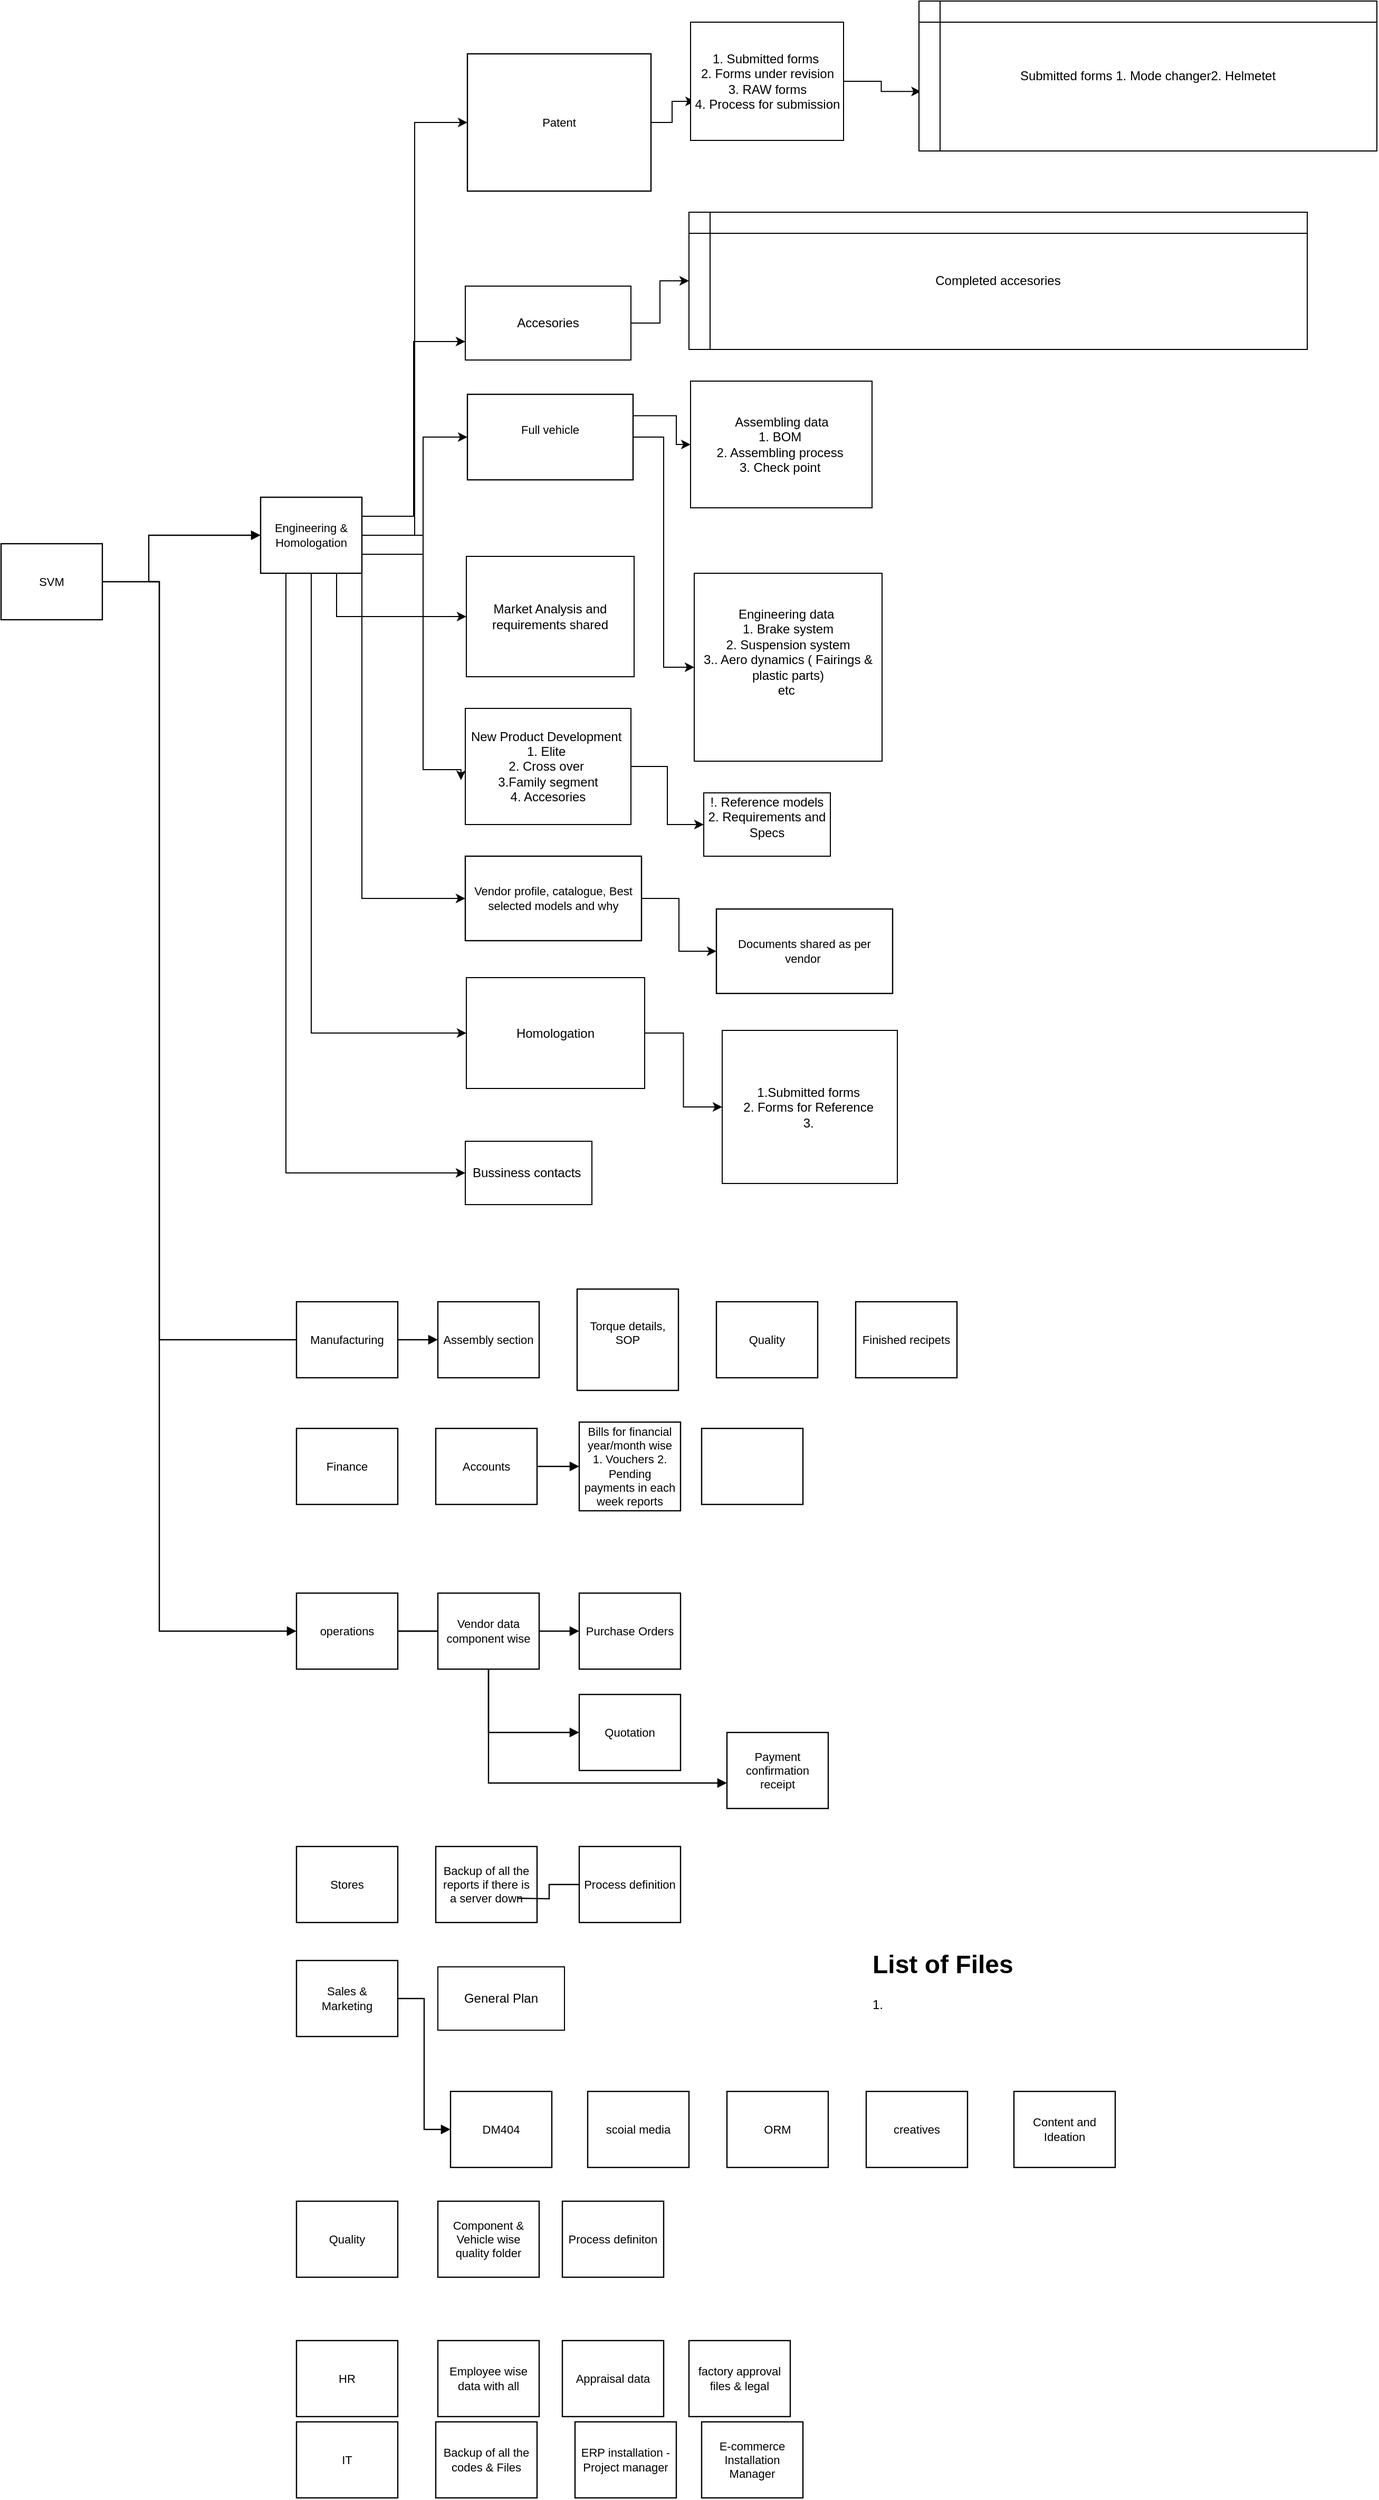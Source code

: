 <mxfile version="12.9.4" type="github">
  <diagram id="vx01uoFtrj__LdfE2VaE" name="File tree arrangement ">
    <mxGraphModel dx="1303" dy="1816" grid="1" gridSize="10" guides="1" tooltips="1" connect="1" arrows="1" fold="1" page="1" pageScale="1" pageWidth="827" pageHeight="1169" math="0" shadow="0">
      <root>
        <mxCell id="0" />
        <mxCell id="1" parent="0" />
        <mxCell id="1bapABZ5rgCXsiwJLi8P-3" value="SVM&lt;br&gt;" style="html=1;whiteSpace=wrap;;fontSize=11;fontColor=#000000;spacing=5;strokeOpacity=100;strokeWidth=1.2;" vertex="1" parent="1">
          <mxGeometry x="20" y="144" width="96" height="72" as="geometry" />
        </mxCell>
        <mxCell id="1bapABZ5rgCXsiwJLi8P-70" style="edgeStyle=orthogonalEdgeStyle;rounded=0;orthogonalLoop=1;jettySize=auto;html=1;exitX=1;exitY=0.5;exitDx=0;exitDy=0;entryX=0;entryY=0.5;entryDx=0;entryDy=0;" edge="1" parent="1" source="1bapABZ5rgCXsiwJLi8P-4" target="1bapABZ5rgCXsiwJLi8P-40">
          <mxGeometry relative="1" as="geometry" />
        </mxCell>
        <mxCell id="1bapABZ5rgCXsiwJLi8P-72" style="edgeStyle=orthogonalEdgeStyle;rounded=0;orthogonalLoop=1;jettySize=auto;html=1;exitX=1;exitY=0.25;exitDx=0;exitDy=0;entryX=0;entryY=0.75;entryDx=0;entryDy=0;" edge="1" parent="1" source="1bapABZ5rgCXsiwJLi8P-4" target="1bapABZ5rgCXsiwJLi8P-65">
          <mxGeometry relative="1" as="geometry" />
        </mxCell>
        <mxCell id="1bapABZ5rgCXsiwJLi8P-73" style="edgeStyle=orthogonalEdgeStyle;rounded=0;orthogonalLoop=1;jettySize=auto;html=1;exitX=1;exitY=0.75;exitDx=0;exitDy=0;entryX=0;entryY=0.5;entryDx=0;entryDy=0;" edge="1" parent="1" source="1bapABZ5rgCXsiwJLi8P-4" target="1bapABZ5rgCXsiwJLi8P-25">
          <mxGeometry relative="1" as="geometry">
            <mxPoint x="440" y="60" as="targetPoint" />
            <Array as="points">
              <mxPoint x="420" y="154" />
              <mxPoint x="420" y="43" />
            </Array>
          </mxGeometry>
        </mxCell>
        <mxCell id="1bapABZ5rgCXsiwJLi8P-74" style="edgeStyle=orthogonalEdgeStyle;rounded=0;orthogonalLoop=1;jettySize=auto;html=1;entryX=-0.026;entryY=0.617;entryDx=0;entryDy=0;entryPerimeter=0;" edge="1" parent="1" source="1bapABZ5rgCXsiwJLi8P-4" target="1bapABZ5rgCXsiwJLi8P-68">
          <mxGeometry relative="1" as="geometry">
            <Array as="points">
              <mxPoint x="420" y="136" />
              <mxPoint x="420" y="358" />
            </Array>
          </mxGeometry>
        </mxCell>
        <mxCell id="1bapABZ5rgCXsiwJLi8P-86" style="edgeStyle=orthogonalEdgeStyle;rounded=0;orthogonalLoop=1;jettySize=auto;html=1;exitX=1;exitY=1;exitDx=0;exitDy=0;entryX=0;entryY=0.5;entryDx=0;entryDy=0;" edge="1" parent="1" source="1bapABZ5rgCXsiwJLi8P-4" target="1bapABZ5rgCXsiwJLi8P-28">
          <mxGeometry relative="1" as="geometry" />
        </mxCell>
        <mxCell id="1bapABZ5rgCXsiwJLi8P-94" style="edgeStyle=orthogonalEdgeStyle;rounded=0;orthogonalLoop=1;jettySize=auto;html=1;exitX=0.5;exitY=1;exitDx=0;exitDy=0;entryX=0;entryY=0.5;entryDx=0;entryDy=0;" edge="1" parent="1" source="1bapABZ5rgCXsiwJLi8P-4" target="1bapABZ5rgCXsiwJLi8P-92">
          <mxGeometry relative="1" as="geometry" />
        </mxCell>
        <mxCell id="1bapABZ5rgCXsiwJLi8P-101" style="edgeStyle=orthogonalEdgeStyle;rounded=0;orthogonalLoop=1;jettySize=auto;html=1;exitX=0.75;exitY=1;exitDx=0;exitDy=0;entryX=0;entryY=0.5;entryDx=0;entryDy=0;" edge="1" parent="1" source="1bapABZ5rgCXsiwJLi8P-4" target="1bapABZ5rgCXsiwJLi8P-100">
          <mxGeometry relative="1" as="geometry" />
        </mxCell>
        <mxCell id="1bapABZ5rgCXsiwJLi8P-104" style="edgeStyle=orthogonalEdgeStyle;rounded=0;orthogonalLoop=1;jettySize=auto;html=1;exitX=0.25;exitY=1;exitDx=0;exitDy=0;entryX=0;entryY=0.5;entryDx=0;entryDy=0;" edge="1" parent="1" source="1bapABZ5rgCXsiwJLi8P-4" target="1bapABZ5rgCXsiwJLi8P-103">
          <mxGeometry relative="1" as="geometry" />
        </mxCell>
        <mxCell id="1bapABZ5rgCXsiwJLi8P-4" value="Engineering &amp; Homologation" style="html=1;whiteSpace=wrap;;fontSize=11;fontColor=#000000;spacing=5;strokeOpacity=100;strokeWidth=1.2;" vertex="1" parent="1">
          <mxGeometry x="266" y="100" width="96" height="72" as="geometry" />
        </mxCell>
        <mxCell id="1bapABZ5rgCXsiwJLi8P-5" value="Assembly section" style="html=1;whiteSpace=wrap;;fontSize=11;fontColor=#000000;spacing=5;strokeOpacity=100;strokeWidth=1.2;" vertex="1" parent="1">
          <mxGeometry x="434" y="862" width="96" height="72" as="geometry" />
        </mxCell>
        <mxCell id="1bapABZ5rgCXsiwJLi8P-6" value="Accounts" style="html=1;whiteSpace=wrap;;fontSize=11;fontColor=#000000;spacing=5;strokeOpacity=100;strokeWidth=1.2;" vertex="1" parent="1">
          <mxGeometry x="432" y="982" width="96" height="72" as="geometry" />
        </mxCell>
        <mxCell id="1bapABZ5rgCXsiwJLi8P-7" value="operations" style="html=1;whiteSpace=wrap;;fontSize=11;fontColor=#000000;spacing=5;strokeOpacity=100;strokeWidth=1.2;" vertex="1" parent="1">
          <mxGeometry x="300" y="1138" width="96" height="72" as="geometry" />
        </mxCell>
        <mxCell id="1bapABZ5rgCXsiwJLi8P-8" value="Purchase Orders" style="html=1;whiteSpace=wrap;;fontSize=11;fontColor=#000000;spacing=5;strokeOpacity=100;strokeWidth=1.2;" vertex="1" parent="1">
          <mxGeometry x="568" y="1138" width="96" height="72" as="geometry" />
        </mxCell>
        <mxCell id="1bapABZ5rgCXsiwJLi8P-9" value="" style="html=1;jettySize=18;fontSize=11;strokeOpacity=100;strokeWidth=1.2;rounded=1;arcSize=0;edgeStyle=orthogonalEdgeStyle;startArrow=none;endArrow=block;endFill=1;exitX=1.006;exitY=0.5;exitPerimeter=1;entryX=-0.006;entryY=0.5;entryPerimeter=1;" edge="1" parent="1" source="1bapABZ5rgCXsiwJLi8P-3" target="1bapABZ5rgCXsiwJLi8P-4">
          <mxGeometry width="100" height="100" relative="1" as="geometry">
            <Array as="points">
              <mxPoint x="160" y="180" />
              <mxPoint x="160" y="136" />
            </Array>
          </mxGeometry>
        </mxCell>
        <mxCell id="1bapABZ5rgCXsiwJLi8P-10" value="" style="html=1;jettySize=18;fontSize=11;strokeOpacity=100;strokeWidth=1.2;rounded=1;arcSize=0;edgeStyle=elbowEdgeStyle;startArrow=none;endArrow=block;endFill=1;entryX=-0.006;entryY=0.5;entryPerimeter=1;" edge="1" parent="1" target="1bapABZ5rgCXsiwJLi8P-5">
          <mxGeometry width="100" height="100" relative="1" as="geometry">
            <mxPoint x="160" y="180" as="sourcePoint" />
            <Array as="points">
              <mxPoint x="170" y="570" />
            </Array>
          </mxGeometry>
        </mxCell>
        <mxCell id="1bapABZ5rgCXsiwJLi8P-12" value="" style="html=1;jettySize=18;fontSize=11;strokeOpacity=100;strokeWidth=1.2;rounded=1;arcSize=0;edgeStyle=elbowEdgeStyle;startArrow=none;endArrow=block;endFill=1;entryX=-0.006;entryY=0.5;entryPerimeter=1;" edge="1" parent="1" target="1bapABZ5rgCXsiwJLi8P-7">
          <mxGeometry width="100" height="100" relative="1" as="geometry">
            <mxPoint x="160" y="180" as="sourcePoint" />
            <Array as="points">
              <mxPoint x="170" y="210" />
            </Array>
          </mxGeometry>
        </mxCell>
        <mxCell id="1bapABZ5rgCXsiwJLi8P-13" value="Quotation" style="html=1;whiteSpace=wrap;;fontSize=11;fontColor=#000000;spacing=5;strokeOpacity=100;strokeWidth=1.2;" vertex="1" parent="1">
          <mxGeometry x="568" y="1234" width="96" height="72" as="geometry" />
        </mxCell>
        <mxCell id="1bapABZ5rgCXsiwJLi8P-14" value="Payment confirmation receipt" style="html=1;whiteSpace=wrap;;fontSize=11;fontColor=#000000;spacing=5;strokeOpacity=100;strokeWidth=1.2;" vertex="1" parent="1">
          <mxGeometry x="708" y="1270" width="96" height="72" as="geometry" />
        </mxCell>
        <mxCell id="1bapABZ5rgCXsiwJLi8P-15" value="Bills for financial year/month wise 1. Vouchers 2. Pending payments in each week reports" style="html=1;whiteSpace=wrap;;fontSize=11;fontColor=#000000;spacing=5;strokeOpacity=100;strokeWidth=1.2;" vertex="1" parent="1">
          <mxGeometry x="568" y="976" width="96" height="84" as="geometry" />
        </mxCell>
        <mxCell id="1bapABZ5rgCXsiwJLi8P-16" value="" style="html=1;jettySize=18;fontSize=11;strokeOpacity=100;strokeWidth=1.2;rounded=1;arcSize=0;edgeStyle=orthogonalEdgeStyle;startArrow=none;endArrow=block;endFill=1;exitX=1.006;exitY=0.5;exitPerimeter=1;entryX=-0.006;entryY=0.5;entryPerimeter=1;" edge="1" parent="1" source="1bapABZ5rgCXsiwJLi8P-6" target="1bapABZ5rgCXsiwJLi8P-15">
          <mxGeometry width="100" height="100" relative="1" as="geometry" />
        </mxCell>
        <mxCell id="1bapABZ5rgCXsiwJLi8P-17" value="" style="html=1;jettySize=18;fontSize=11;strokeOpacity=100;strokeWidth=1.2;rounded=1;arcSize=0;edgeStyle=orthogonalEdgeStyle;startArrow=none;endArrow=block;endFill=1;exitX=1.006;exitY=0.5;exitPerimeter=1;entryX=-0.006;entryY=0.5;entryPerimeter=1;" edge="1" parent="1" source="1bapABZ5rgCXsiwJLi8P-7" target="1bapABZ5rgCXsiwJLi8P-8">
          <mxGeometry width="100" height="100" relative="1" as="geometry" />
        </mxCell>
        <mxCell id="1bapABZ5rgCXsiwJLi8P-18" value="" style="html=1;jettySize=18;fontSize=11;strokeOpacity=100;strokeWidth=1.2;rounded=1;arcSize=0;edgeStyle=orthogonalEdgeStyle;startArrow=none;endArrow=block;endFill=1;exitX=1.006;exitY=0.5;exitPerimeter=1;entryX=-0.006;entryY=0.5;entryPerimeter=1;" edge="1" parent="1" source="1bapABZ5rgCXsiwJLi8P-7" target="1bapABZ5rgCXsiwJLi8P-13">
          <mxGeometry width="100" height="100" relative="1" as="geometry" />
        </mxCell>
        <mxCell id="1bapABZ5rgCXsiwJLi8P-19" value="" style="html=1;jettySize=18;fontSize=11;strokeOpacity=100;strokeWidth=1.2;rounded=1;arcSize=0;edgeStyle=orthogonalEdgeStyle;startArrow=none;endArrow=block;endFill=1;exitX=0.5;exitY=1.008;exitPerimeter=1;entryX=-0.006;entryY=0.667;entryPerimeter=1;" edge="1" parent="1" source="1bapABZ5rgCXsiwJLi8P-20" target="1bapABZ5rgCXsiwJLi8P-14">
          <mxGeometry width="100" height="100" relative="1" as="geometry" />
        </mxCell>
        <mxCell id="1bapABZ5rgCXsiwJLi8P-20" value="Vendor data component wise" style="html=1;whiteSpace=wrap;;fontSize=11;fontColor=#000000;spacing=5;strokeOpacity=100;strokeWidth=1.2;" vertex="1" parent="1">
          <mxGeometry x="434" y="1138" width="96" height="72" as="geometry" />
        </mxCell>
        <mxCell id="1bapABZ5rgCXsiwJLi8P-21" value="Torque details,&#xa;SOP &#xa;" style="html=1;whiteSpace=wrap;;fontSize=11;fontColor=#000000;spacing=5;strokeOpacity=100;strokeWidth=1.2;" vertex="1" parent="1">
          <mxGeometry x="566" y="850" width="96" height="96" as="geometry" />
        </mxCell>
        <mxCell id="1bapABZ5rgCXsiwJLi8P-22" value="Quality" style="html=1;whiteSpace=wrap;;fontSize=11;fontColor=#000000;spacing=5;strokeOpacity=100;strokeWidth=1.2;" vertex="1" parent="1">
          <mxGeometry x="698" y="862" width="96" height="72" as="geometry" />
        </mxCell>
        <mxCell id="1bapABZ5rgCXsiwJLi8P-24" value="Finished recipets " style="html=1;whiteSpace=wrap;;fontSize=11;fontColor=#000000;spacing=5;strokeOpacity=100;strokeWidth=1.2;" vertex="1" parent="1">
          <mxGeometry x="830" y="862" width="96" height="72" as="geometry" />
        </mxCell>
        <mxCell id="1bapABZ5rgCXsiwJLi8P-91" style="edgeStyle=orthogonalEdgeStyle;rounded=0;orthogonalLoop=1;jettySize=auto;html=1;exitX=1;exitY=0.5;exitDx=0;exitDy=0;entryX=0;entryY=0.5;entryDx=0;entryDy=0;" edge="1" parent="1" source="1bapABZ5rgCXsiwJLi8P-25" target="1bapABZ5rgCXsiwJLi8P-90">
          <mxGeometry relative="1" as="geometry" />
        </mxCell>
        <mxCell id="1bapABZ5rgCXsiwJLi8P-98" style="edgeStyle=orthogonalEdgeStyle;rounded=0;orthogonalLoop=1;jettySize=auto;html=1;exitX=1;exitY=0.25;exitDx=0;exitDy=0;" edge="1" parent="1" source="1bapABZ5rgCXsiwJLi8P-25" target="1bapABZ5rgCXsiwJLi8P-87">
          <mxGeometry relative="1" as="geometry">
            <Array as="points">
              <mxPoint x="660" y="23" />
              <mxPoint x="660" y="50" />
            </Array>
          </mxGeometry>
        </mxCell>
        <mxCell id="1bapABZ5rgCXsiwJLi8P-25" value="Full vehicle&lt;br&gt;&lt;br&gt;" style="html=1;whiteSpace=wrap;;fontSize=11;fontColor=#000000;spacing=5;strokeOpacity=100;strokeWidth=1.2;" vertex="1" parent="1">
          <mxGeometry x="462" y="2.5" width="157" height="81" as="geometry" />
        </mxCell>
        <mxCell id="1bapABZ5rgCXsiwJLi8P-96" value="" style="edgeStyle=orthogonalEdgeStyle;rounded=0;orthogonalLoop=1;jettySize=auto;html=1;" edge="1" parent="1" source="1bapABZ5rgCXsiwJLi8P-28" target="1bapABZ5rgCXsiwJLi8P-95">
          <mxGeometry relative="1" as="geometry" />
        </mxCell>
        <mxCell id="1bapABZ5rgCXsiwJLi8P-28" value="Vendor profile, catalogue, Best selected models and why" style="html=1;whiteSpace=wrap;;fontSize=11;fontColor=#000000;spacing=5;strokeOpacity=100;strokeWidth=1.2;" vertex="1" parent="1">
          <mxGeometry x="460" y="440" width="167" height="80" as="geometry" />
        </mxCell>
        <mxCell id="1bapABZ5rgCXsiwJLi8P-95" value="Documents shared as per vendor&amp;nbsp;&lt;br&gt;" style="html=1;whiteSpace=wrap;;fontSize=11;fontColor=#000000;spacing=5;strokeOpacity=100;strokeWidth=1.2;" vertex="1" parent="1">
          <mxGeometry x="698" y="490" width="167" height="80" as="geometry" />
        </mxCell>
        <mxCell id="1bapABZ5rgCXsiwJLi8P-34" value="Manufacturing " style="html=1;whiteSpace=wrap;;fontSize=11;fontColor=#000000;spacing=5;strokeOpacity=100;strokeWidth=1.2;" vertex="1" parent="1">
          <mxGeometry x="300" y="862" width="96" height="72" as="geometry" />
        </mxCell>
        <mxCell id="1bapABZ5rgCXsiwJLi8P-35" value="Sales &amp; Marketing  " style="html=1;whiteSpace=wrap;;fontSize=11;fontColor=#000000;spacing=5;strokeOpacity=100;strokeWidth=1.2;" vertex="1" parent="1">
          <mxGeometry x="300" y="1486" width="96" height="72" as="geometry" />
        </mxCell>
        <mxCell id="1bapABZ5rgCXsiwJLi8P-36" value="DM404" style="html=1;whiteSpace=wrap;;fontSize=11;fontColor=#000000;spacing=5;strokeOpacity=100;strokeWidth=1.2;" vertex="1" parent="1">
          <mxGeometry x="446" y="1610" width="96" height="72" as="geometry" />
        </mxCell>
        <mxCell id="1bapABZ5rgCXsiwJLi8P-37" value="scoial media" style="html=1;whiteSpace=wrap;;fontSize=11;fontColor=#000000;spacing=5;strokeOpacity=100;strokeWidth=1.2;" vertex="1" parent="1">
          <mxGeometry x="576" y="1610" width="96" height="72" as="geometry" />
        </mxCell>
        <mxCell id="1bapABZ5rgCXsiwJLi8P-38" value="ORM" style="html=1;whiteSpace=wrap;;fontSize=11;fontColor=#000000;spacing=5;strokeOpacity=100;strokeWidth=1.2;" vertex="1" parent="1">
          <mxGeometry x="708" y="1610" width="96" height="72" as="geometry" />
        </mxCell>
        <mxCell id="1bapABZ5rgCXsiwJLi8P-39" value="creatives" style="html=1;whiteSpace=wrap;;fontSize=11;fontColor=#000000;spacing=5;strokeOpacity=100;strokeWidth=1.2;" vertex="1" parent="1">
          <mxGeometry x="840" y="1610" width="96" height="72" as="geometry" />
        </mxCell>
        <mxCell id="1bapABZ5rgCXsiwJLi8P-76" style="edgeStyle=orthogonalEdgeStyle;rounded=0;orthogonalLoop=1;jettySize=auto;html=1;exitX=1;exitY=0.5;exitDx=0;exitDy=0;entryX=0.028;entryY=0.67;entryDx=0;entryDy=0;entryPerimeter=0;" edge="1" parent="1" source="1bapABZ5rgCXsiwJLi8P-40" target="1bapABZ5rgCXsiwJLi8P-75">
          <mxGeometry relative="1" as="geometry" />
        </mxCell>
        <mxCell id="1bapABZ5rgCXsiwJLi8P-40" value="Patent " style="html=1;whiteSpace=wrap;;fontSize=11;fontColor=#000000;spacing=5;strokeOpacity=100;strokeWidth=1.2;" vertex="1" parent="1">
          <mxGeometry x="462" y="-320" width="174" height="130" as="geometry" />
        </mxCell>
        <mxCell id="1bapABZ5rgCXsiwJLi8P-44" value="Stores" style="html=1;whiteSpace=wrap;;fontSize=11;fontColor=#000000;spacing=5;strokeOpacity=100;strokeWidth=1.2;" vertex="1" parent="1">
          <mxGeometry x="300" y="1378" width="96" height="72" as="geometry" />
        </mxCell>
        <mxCell id="1bapABZ5rgCXsiwJLi8P-45" value="Backup  of all the reports if there is a server down" style="html=1;whiteSpace=wrap;;fontSize=11;fontColor=#000000;spacing=5;strokeOpacity=100;strokeWidth=1.2;" vertex="1" parent="1">
          <mxGeometry x="432" y="1378" width="96" height="72" as="geometry" />
        </mxCell>
        <mxCell id="1bapABZ5rgCXsiwJLi8P-46" value="" style="html=1;jettySize=18;fontSize=11;strokeOpacity=100;strokeWidth=1.2;rounded=1;arcSize=0;edgeStyle=orthogonalEdgeStyle;startArrow=none;endArrow=none;entryX=-0.006;entryY=0.5;entryPerimeter=1;" edge="1" parent="1" target="1bapABZ5rgCXsiwJLi8P-47">
          <mxGeometry width="100" height="100" relative="1" as="geometry">
            <mxPoint x="510" y="1427" as="sourcePoint" />
          </mxGeometry>
        </mxCell>
        <mxCell id="1bapABZ5rgCXsiwJLi8P-47" value="Process definition " style="html=1;whiteSpace=wrap;;fontSize=11;fontColor=#000000;spacing=5;strokeOpacity=100;strokeWidth=1.2;" vertex="1" parent="1">
          <mxGeometry x="568" y="1378" width="96" height="72" as="geometry" />
        </mxCell>
        <mxCell id="1bapABZ5rgCXsiwJLi8P-48" value="" style="html=1;jettySize=18;fontSize=11;strokeOpacity=100;strokeWidth=1.2;rounded=1;arcSize=0;edgeStyle=orthogonalEdgeStyle;startArrow=none;endArrow=block;endFill=1;exitX=1.006;exitY=0.5;exitPerimeter=1;entryX=-0.006;entryY=0.5;entryPerimeter=1;" edge="1" parent="1" source="1bapABZ5rgCXsiwJLi8P-35" target="1bapABZ5rgCXsiwJLi8P-36">
          <mxGeometry width="100" height="100" relative="1" as="geometry" />
        </mxCell>
        <mxCell id="1bapABZ5rgCXsiwJLi8P-49" value="Quality" style="html=1;whiteSpace=wrap;;fontSize=11;fontColor=#000000;spacing=5;strokeOpacity=100;strokeWidth=1.2;" vertex="1" parent="1">
          <mxGeometry x="300" y="1714" width="96" height="72" as="geometry" />
        </mxCell>
        <mxCell id="1bapABZ5rgCXsiwJLi8P-50" value="Process definiton" style="html=1;whiteSpace=wrap;;fontSize=11;fontColor=#000000;spacing=5;strokeOpacity=100;strokeWidth=1.2;" vertex="1" parent="1">
          <mxGeometry x="552" y="1714" width="96" height="72" as="geometry" />
        </mxCell>
        <mxCell id="1bapABZ5rgCXsiwJLi8P-51" value="Component &amp; Vehicle wise quality folder" style="html=1;whiteSpace=wrap;;fontSize=11;fontColor=#000000;spacing=5;strokeOpacity=100;strokeWidth=1.2;" vertex="1" parent="1">
          <mxGeometry x="434" y="1714" width="96" height="72" as="geometry" />
        </mxCell>
        <mxCell id="1bapABZ5rgCXsiwJLi8P-52" value="" style="html=1;whiteSpace=wrap;;fontSize=11;spacing=5;strokeOpacity=100;strokeWidth=1.2;" vertex="1" parent="1">
          <mxGeometry x="684" y="982" width="96" height="72" as="geometry" />
        </mxCell>
        <mxCell id="1bapABZ5rgCXsiwJLi8P-53" value="HR" style="html=1;whiteSpace=wrap;;fontSize=11;fontColor=#000000;spacing=5;strokeOpacity=100;strokeWidth=1.2;" vertex="1" parent="1">
          <mxGeometry x="300" y="1846" width="96" height="72" as="geometry" />
        </mxCell>
        <mxCell id="1bapABZ5rgCXsiwJLi8P-54" value="Employee wise data with all " style="html=1;whiteSpace=wrap;;fontSize=11;fontColor=#000000;spacing=5;strokeOpacity=100;strokeWidth=1.2;" vertex="1" parent="1">
          <mxGeometry x="434" y="1846" width="96" height="72" as="geometry" />
        </mxCell>
        <mxCell id="1bapABZ5rgCXsiwJLi8P-55" value="Appraisal data" style="html=1;whiteSpace=wrap;;fontSize=11;fontColor=#000000;spacing=5;strokeOpacity=100;strokeWidth=1.2;" vertex="1" parent="1">
          <mxGeometry x="552" y="1846" width="96" height="72" as="geometry" />
        </mxCell>
        <mxCell id="1bapABZ5rgCXsiwJLi8P-56" value="factory approval files &amp; legal" style="html=1;whiteSpace=wrap;;fontSize=11;fontColor=#000000;spacing=5;strokeOpacity=100;strokeWidth=1.2;" vertex="1" parent="1">
          <mxGeometry x="672" y="1846" width="96" height="72" as="geometry" />
        </mxCell>
        <mxCell id="1bapABZ5rgCXsiwJLi8P-57" value="IT " style="html=1;whiteSpace=wrap;;fontSize=11;fontColor=#000000;spacing=5;strokeOpacity=100;strokeWidth=1.2;" vertex="1" parent="1">
          <mxGeometry x="300" y="1923" width="96" height="72" as="geometry" />
        </mxCell>
        <mxCell id="1bapABZ5rgCXsiwJLi8P-58" value="Backup of all the codes &amp; Files" style="html=1;whiteSpace=wrap;;fontSize=11;fontColor=#000000;spacing=5;strokeOpacity=100;strokeWidth=1.2;" vertex="1" parent="1">
          <mxGeometry x="432" y="1923" width="96" height="72" as="geometry" />
        </mxCell>
        <mxCell id="1bapABZ5rgCXsiwJLi8P-59" value="ERP installation - Project manager" style="html=1;whiteSpace=wrap;;fontSize=11;fontColor=#000000;spacing=5;strokeOpacity=100;strokeWidth=1.2;" vertex="1" parent="1">
          <mxGeometry x="564" y="1923" width="96" height="72" as="geometry" />
        </mxCell>
        <mxCell id="1bapABZ5rgCXsiwJLi8P-60" value="E-commerce Installation Manager" style="html=1;whiteSpace=wrap;;fontSize=11;fontColor=#000000;spacing=5;strokeOpacity=100;strokeWidth=1.2;" vertex="1" parent="1">
          <mxGeometry x="684" y="1923" width="96" height="72" as="geometry" />
        </mxCell>
        <mxCell id="1bapABZ5rgCXsiwJLi8P-61" value="Finance" style="html=1;whiteSpace=wrap;;fontSize=11;fontColor=#000000;spacing=5;strokeOpacity=100;strokeWidth=1.2;" vertex="1" parent="1">
          <mxGeometry x="300" y="982" width="96" height="72" as="geometry" />
        </mxCell>
        <mxCell id="1bapABZ5rgCXsiwJLi8P-62" value="Content and Ideation" style="html=1;whiteSpace=wrap;;fontSize=11;fontColor=#000000;spacing=5;strokeOpacity=100;strokeWidth=1.2;" vertex="1" parent="1">
          <mxGeometry x="980" y="1610" width="96" height="72" as="geometry" />
        </mxCell>
        <mxCell id="1bapABZ5rgCXsiwJLi8P-63" value="General Plan" style="rounded=0;whiteSpace=wrap;html=1;" vertex="1" parent="1">
          <mxGeometry x="434" y="1492" width="120" height="60" as="geometry" />
        </mxCell>
        <mxCell id="1bapABZ5rgCXsiwJLi8P-64" value="&lt;h1&gt;List of Files&lt;/h1&gt;&lt;div&gt;1.&amp;nbsp;&lt;/div&gt;&lt;div&gt;&lt;br&gt;&lt;/div&gt;" style="text;html=1;strokeColor=none;fillColor=none;spacing=5;spacingTop=-20;whiteSpace=wrap;overflow=hidden;rounded=0;" vertex="1" parent="1">
          <mxGeometry x="841" y="1470" width="190" height="120" as="geometry" />
        </mxCell>
        <mxCell id="1bapABZ5rgCXsiwJLi8P-85" style="edgeStyle=orthogonalEdgeStyle;rounded=0;orthogonalLoop=1;jettySize=auto;html=1;exitX=1;exitY=0.5;exitDx=0;exitDy=0;entryX=0;entryY=0.5;entryDx=0;entryDy=0;" edge="1" parent="1" source="1bapABZ5rgCXsiwJLi8P-65" target="1bapABZ5rgCXsiwJLi8P-84">
          <mxGeometry relative="1" as="geometry" />
        </mxCell>
        <mxCell id="1bapABZ5rgCXsiwJLi8P-65" value="Accesories&lt;br&gt;" style="rounded=0;whiteSpace=wrap;html=1;" vertex="1" parent="1">
          <mxGeometry x="460" y="-100" width="157" height="70" as="geometry" />
        </mxCell>
        <mxCell id="1bapABZ5rgCXsiwJLi8P-105" style="edgeStyle=orthogonalEdgeStyle;rounded=0;orthogonalLoop=1;jettySize=auto;html=1;exitX=1;exitY=0.5;exitDx=0;exitDy=0;entryX=0;entryY=0.5;entryDx=0;entryDy=0;" edge="1" parent="1" source="1bapABZ5rgCXsiwJLi8P-68" target="1bapABZ5rgCXsiwJLi8P-106">
          <mxGeometry relative="1" as="geometry">
            <mxPoint x="680" y="390" as="targetPoint" />
          </mxGeometry>
        </mxCell>
        <mxCell id="1bapABZ5rgCXsiwJLi8P-68" value="New Product Development&amp;nbsp;&lt;br&gt;1. Elite&amp;nbsp;&lt;br&gt;2. Cross over&amp;nbsp;&lt;br&gt;3.Family segment&lt;br&gt;4. Accesories&lt;br&gt;" style="rounded=0;whiteSpace=wrap;html=1;" vertex="1" parent="1">
          <mxGeometry x="460" y="300" width="157" height="110" as="geometry" />
        </mxCell>
        <mxCell id="1bapABZ5rgCXsiwJLi8P-80" value="" style="edgeStyle=orthogonalEdgeStyle;rounded=0;orthogonalLoop=1;jettySize=auto;html=1;entryX=0.004;entryY=0.603;entryDx=0;entryDy=0;entryPerimeter=0;" edge="1" parent="1" source="1bapABZ5rgCXsiwJLi8P-75" target="1bapABZ5rgCXsiwJLi8P-82">
          <mxGeometry relative="1" as="geometry">
            <mxPoint x="811.5" y="-304" as="targetPoint" />
          </mxGeometry>
        </mxCell>
        <mxCell id="1bapABZ5rgCXsiwJLi8P-75" value="1. Submitted forms&amp;nbsp;&lt;br&gt;2. Forms under revision&lt;br&gt;3. RAW forms&lt;br&gt;4. Process for submission&lt;br&gt;" style="rounded=0;whiteSpace=wrap;html=1;" vertex="1" parent="1">
          <mxGeometry x="673.5" y="-350" width="145" height="112" as="geometry" />
        </mxCell>
        <mxCell id="1bapABZ5rgCXsiwJLi8P-82" value="&lt;span style=&quot;text-align: left&quot;&gt;Submitted forms&amp;nbsp;1. Mode changer2. Helmetet&lt;/span&gt;" style="shape=internalStorage;whiteSpace=wrap;html=1;backgroundOutline=1;" vertex="1" parent="1">
          <mxGeometry x="890" y="-370" width="434" height="142" as="geometry" />
        </mxCell>
        <mxCell id="1bapABZ5rgCXsiwJLi8P-84" value="Completed accesories&lt;br&gt;" style="shape=internalStorage;whiteSpace=wrap;html=1;backgroundOutline=1;" vertex="1" parent="1">
          <mxGeometry x="672" y="-170" width="586" height="130" as="geometry" />
        </mxCell>
        <mxCell id="1bapABZ5rgCXsiwJLi8P-87" value="Assembling data&lt;br&gt;1. BOM&amp;nbsp;&lt;br&gt;2. Assembling process&amp;nbsp;&lt;br&gt;3. Check point&amp;nbsp;&lt;br&gt;" style="rounded=0;whiteSpace=wrap;html=1;" vertex="1" parent="1">
          <mxGeometry x="673.5" y="-10" width="172" height="120" as="geometry" />
        </mxCell>
        <mxCell id="1bapABZ5rgCXsiwJLi8P-90" value="Engineering data&amp;nbsp;&lt;br&gt;1. Brake system&lt;br&gt;2. Suspension system&lt;br&gt;3.. Aero dynamics ( Fairings &amp;amp; plastic parts)&lt;br&gt;etc&amp;nbsp;&lt;br&gt;&lt;br&gt;&amp;nbsp;" style="whiteSpace=wrap;html=1;aspect=fixed;" vertex="1" parent="1">
          <mxGeometry x="677" y="172" width="178" height="178" as="geometry" />
        </mxCell>
        <mxCell id="1bapABZ5rgCXsiwJLi8P-97" style="edgeStyle=orthogonalEdgeStyle;rounded=0;orthogonalLoop=1;jettySize=auto;html=1;" edge="1" parent="1" source="1bapABZ5rgCXsiwJLi8P-92" target="1bapABZ5rgCXsiwJLi8P-93">
          <mxGeometry relative="1" as="geometry" />
        </mxCell>
        <mxCell id="1bapABZ5rgCXsiwJLi8P-92" value="Homologation" style="rounded=0;whiteSpace=wrap;html=1;" vertex="1" parent="1">
          <mxGeometry x="461" y="555" width="169" height="105" as="geometry" />
        </mxCell>
        <mxCell id="1bapABZ5rgCXsiwJLi8P-93" value="1.Submitted forms&amp;nbsp;&lt;br&gt;2. Forms for Reference&amp;nbsp;&lt;br&gt;3.&amp;nbsp;&lt;br&gt;" style="rounded=0;whiteSpace=wrap;html=1;" vertex="1" parent="1">
          <mxGeometry x="703.5" y="605" width="166" height="145" as="geometry" />
        </mxCell>
        <mxCell id="1bapABZ5rgCXsiwJLi8P-100" value="Market Analysis and requirements shared&lt;br&gt;" style="rounded=0;whiteSpace=wrap;html=1;" vertex="1" parent="1">
          <mxGeometry x="461" y="156" width="159" height="114" as="geometry" />
        </mxCell>
        <mxCell id="1bapABZ5rgCXsiwJLi8P-103" value="Bussiness contacts&amp;nbsp;&lt;br&gt;" style="rounded=0;whiteSpace=wrap;html=1;" vertex="1" parent="1">
          <mxGeometry x="460" y="710" width="120" height="60" as="geometry" />
        </mxCell>
        <mxCell id="1bapABZ5rgCXsiwJLi8P-106" value="!. Reference models&lt;br&gt;2. Requirements and Specs&lt;br&gt;&lt;br&gt;" style="rounded=0;whiteSpace=wrap;html=1;" vertex="1" parent="1">
          <mxGeometry x="686" y="380" width="120" height="60" as="geometry" />
        </mxCell>
      </root>
    </mxGraphModel>
  </diagram>
</mxfile>
